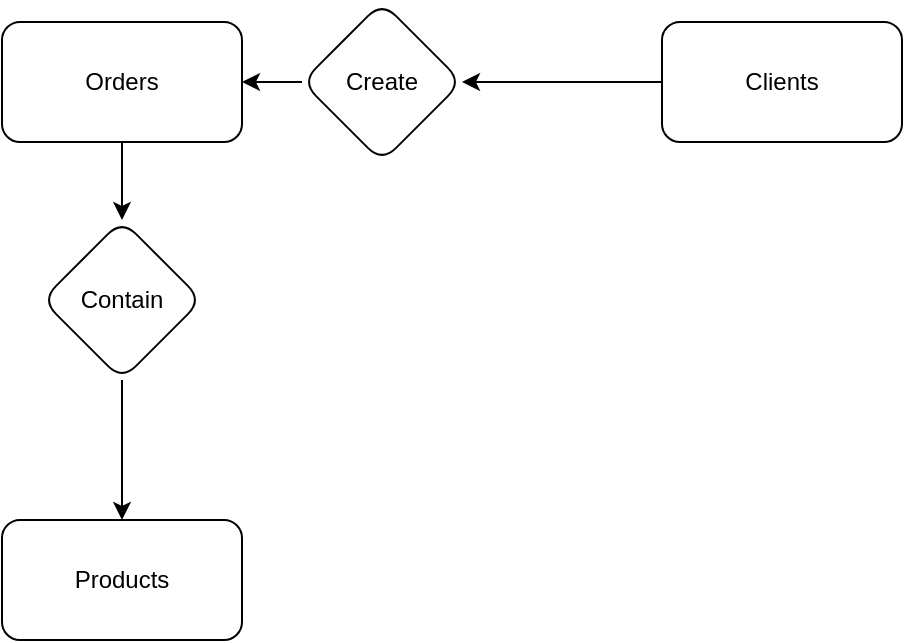 <mxfile version="22.1.13" type="github">
  <diagram name="Page-1" id="lWNMOFAuRYespOmFaY1m">
    <mxGraphModel dx="1136" dy="677" grid="1" gridSize="10" guides="1" tooltips="1" connect="1" arrows="1" fold="1" page="1" pageScale="1" pageWidth="850" pageHeight="1100" math="0" shadow="0">
      <root>
        <mxCell id="0" />
        <mxCell id="1" parent="0" />
        <mxCell id="R6vv07YCUZ8siGeWxRm3-16" value="" style="edgeStyle=orthogonalEdgeStyle;rounded=0;orthogonalLoop=1;jettySize=auto;html=1;" edge="1" parent="1" source="R6vv07YCUZ8siGeWxRm3-1" target="R6vv07YCUZ8siGeWxRm3-12">
          <mxGeometry relative="1" as="geometry" />
        </mxCell>
        <mxCell id="R6vv07YCUZ8siGeWxRm3-1" value="Orders&lt;br&gt;" style="rounded=1;whiteSpace=wrap;html=1;" vertex="1" parent="1">
          <mxGeometry x="200" y="330" width="120" height="60" as="geometry" />
        </mxCell>
        <mxCell id="R6vv07YCUZ8siGeWxRm3-20" value="" style="edgeStyle=orthogonalEdgeStyle;rounded=0;orthogonalLoop=1;jettySize=auto;html=1;" edge="1" parent="1" source="R6vv07YCUZ8siGeWxRm3-2" target="R6vv07YCUZ8siGeWxRm3-8">
          <mxGeometry relative="1" as="geometry" />
        </mxCell>
        <mxCell id="R6vv07YCUZ8siGeWxRm3-2" value="Clients" style="rounded=1;whiteSpace=wrap;html=1;" vertex="1" parent="1">
          <mxGeometry x="530" y="330" width="120" height="60" as="geometry" />
        </mxCell>
        <mxCell id="R6vv07YCUZ8siGeWxRm3-10" value="" style="edgeStyle=orthogonalEdgeStyle;rounded=0;orthogonalLoop=1;jettySize=auto;html=1;" edge="1" parent="1" source="R6vv07YCUZ8siGeWxRm3-8" target="R6vv07YCUZ8siGeWxRm3-1">
          <mxGeometry relative="1" as="geometry" />
        </mxCell>
        <mxCell id="R6vv07YCUZ8siGeWxRm3-8" value="Create" style="rhombus;whiteSpace=wrap;html=1;rounded=1;" vertex="1" parent="1">
          <mxGeometry x="350" y="320" width="80" height="80" as="geometry" />
        </mxCell>
        <mxCell id="R6vv07YCUZ8siGeWxRm3-11" value="Products" style="rounded=1;whiteSpace=wrap;html=1;" vertex="1" parent="1">
          <mxGeometry x="200" y="579" width="120" height="60" as="geometry" />
        </mxCell>
        <mxCell id="R6vv07YCUZ8siGeWxRm3-17" value="" style="edgeStyle=orthogonalEdgeStyle;rounded=0;orthogonalLoop=1;jettySize=auto;html=1;" edge="1" parent="1" source="R6vv07YCUZ8siGeWxRm3-12" target="R6vv07YCUZ8siGeWxRm3-11">
          <mxGeometry relative="1" as="geometry" />
        </mxCell>
        <mxCell id="R6vv07YCUZ8siGeWxRm3-12" value="Contain" style="rhombus;whiteSpace=wrap;html=1;rounded=1;" vertex="1" parent="1">
          <mxGeometry x="220" y="429" width="80" height="80" as="geometry" />
        </mxCell>
      </root>
    </mxGraphModel>
  </diagram>
</mxfile>
